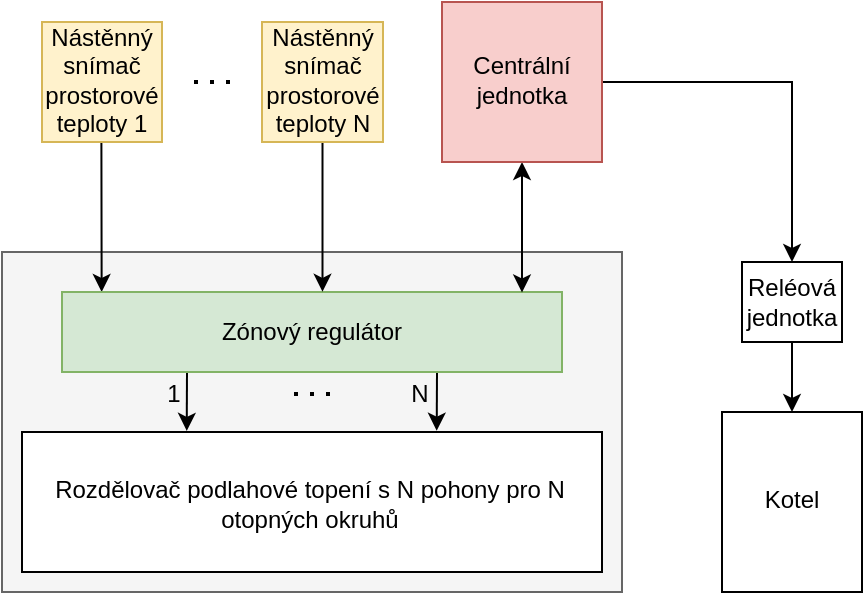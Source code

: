 <mxfile version="14.0.1" type="device"><diagram id="vS5USLvOR-Y21bxuCQjk" name="Page-1"><mxGraphModel dx="539" dy="448" grid="1" gridSize="10" guides="1" tooltips="1" connect="1" arrows="1" fold="1" page="1" pageScale="1" pageWidth="827" pageHeight="1169" math="0" shadow="0"><root><mxCell id="0"/><mxCell id="1" parent="0"/><mxCell id="_C5Zd00E5xDIZQKsXZg1-3" value="" style="rounded=0;whiteSpace=wrap;html=1;strokeColor=#666666;fontColor=#333333;fillColor=#f5f5f5;" parent="1" vertex="1"><mxGeometry x="210" y="315" width="310" height="170" as="geometry"/></mxCell><mxCell id="_C5Zd00E5xDIZQKsXZg1-21" style="edgeStyle=orthogonalEdgeStyle;rounded=0;orthogonalLoop=1;jettySize=auto;html=1;startArrow=none;startFill=0;exitX=0.494;exitY=0.994;exitDx=0;exitDy=0;exitPerimeter=0;" parent="1" source="_C5Zd00E5xDIZQKsXZg1-15" edge="1"><mxGeometry relative="1" as="geometry"><mxPoint x="259.83" y="264" as="sourcePoint"/><mxPoint x="259.83" y="335" as="targetPoint"/><Array as="points"><mxPoint x="260" y="260"/></Array></mxGeometry></mxCell><mxCell id="_C5Zd00E5xDIZQKsXZg1-11" style="edgeStyle=orthogonalEdgeStyle;rounded=0;orthogonalLoop=1;jettySize=auto;html=1;exitX=0.25;exitY=1;exitDx=0;exitDy=0;entryX=0.284;entryY=-0.008;entryDx=0;entryDy=0;entryPerimeter=0;" parent="1" source="_C5Zd00E5xDIZQKsXZg1-1" target="_C5Zd00E5xDIZQKsXZg1-6" edge="1"><mxGeometry relative="1" as="geometry"/></mxCell><mxCell id="_C5Zd00E5xDIZQKsXZg1-12" style="edgeStyle=orthogonalEdgeStyle;rounded=0;orthogonalLoop=1;jettySize=auto;html=1;exitX=0.75;exitY=1;exitDx=0;exitDy=0;entryX=0.715;entryY=-0.009;entryDx=0;entryDy=0;entryPerimeter=0;" parent="1" source="_C5Zd00E5xDIZQKsXZg1-1" target="_C5Zd00E5xDIZQKsXZg1-6" edge="1"><mxGeometry relative="1" as="geometry"/></mxCell><mxCell id="_C5Zd00E5xDIZQKsXZg1-1" value="" style="rounded=0;whiteSpace=wrap;html=1;fillColor=#d5e8d4;strokeColor=#82b366;" parent="1" vertex="1"><mxGeometry x="240" y="335" width="250" height="40" as="geometry"/></mxCell><mxCell id="_C5Zd00E5xDIZQKsXZg1-20" style="edgeStyle=orthogonalEdgeStyle;rounded=0;orthogonalLoop=1;jettySize=auto;html=1;entryX=0.92;entryY=0.006;entryDx=0;entryDy=0;entryPerimeter=0;startArrow=classic;startFill=1;" parent="1" source="_C5Zd00E5xDIZQKsXZg1-2" target="_C5Zd00E5xDIZQKsXZg1-1" edge="1"><mxGeometry relative="1" as="geometry"><Array as="points"/></mxGeometry></mxCell><mxCell id="_C5Zd00E5xDIZQKsXZg1-30" style="edgeStyle=orthogonalEdgeStyle;rounded=0;orthogonalLoop=1;jettySize=auto;html=1;startArrow=none;startFill=0;" parent="1" source="_C5Zd00E5xDIZQKsXZg1-2" target="_C5Zd00E5xDIZQKsXZg1-26" edge="1"><mxGeometry relative="1" as="geometry"/></mxCell><mxCell id="_C5Zd00E5xDIZQKsXZg1-2" value="" style="rounded=0;whiteSpace=wrap;html=1;fillColor=#f8cecc;strokeColor=#b85450;" parent="1" vertex="1"><mxGeometry x="430" y="190" width="80" height="80" as="geometry"/></mxCell><mxCell id="_C5Zd00E5xDIZQKsXZg1-4" value="" style="rounded=0;whiteSpace=wrap;html=1;fillColor=#fff2cc;strokeColor=#d6b656;" parent="1" vertex="1"><mxGeometry x="230" y="200" width="60" height="60" as="geometry"/></mxCell><mxCell id="_C5Zd00E5xDIZQKsXZg1-6" value="" style="rounded=0;whiteSpace=wrap;html=1;" parent="1" vertex="1"><mxGeometry x="220" y="405" width="290" height="70" as="geometry"/></mxCell><mxCell id="_C5Zd00E5xDIZQKsXZg1-7" value="Zónový regulátor" style="text;html=1;strokeColor=none;fillColor=none;align=center;verticalAlign=middle;whiteSpace=wrap;rounded=0;" parent="1" vertex="1"><mxGeometry x="300" y="345" width="130" height="20" as="geometry"/></mxCell><mxCell id="_C5Zd00E5xDIZQKsXZg1-8" value="Rozdělovač podlahové topení s N pohony pro N otopných okruhů" style="text;html=1;strokeColor=none;fillColor=none;align=center;verticalAlign=middle;whiteSpace=wrap;rounded=0;" parent="1" vertex="1"><mxGeometry x="234" y="406" width="260" height="70" as="geometry"/></mxCell><mxCell id="_C5Zd00E5xDIZQKsXZg1-13" value="1" style="text;html=1;strokeColor=none;fillColor=none;align=center;verticalAlign=middle;whiteSpace=wrap;rounded=0;" parent="1" vertex="1"><mxGeometry x="276" y="376" width="40" height="20" as="geometry"/></mxCell><mxCell id="_C5Zd00E5xDIZQKsXZg1-14" value="N" style="text;html=1;strokeColor=none;fillColor=none;align=center;verticalAlign=middle;whiteSpace=wrap;rounded=0;" parent="1" vertex="1"><mxGeometry x="399" y="376" width="40" height="20" as="geometry"/></mxCell><mxCell id="_C5Zd00E5xDIZQKsXZg1-15" value="Nástěnný snímač&lt;br&gt;prostorové teploty 1" style="text;html=1;strokeColor=none;fillColor=none;align=center;verticalAlign=middle;whiteSpace=wrap;rounded=0;" parent="1" vertex="1"><mxGeometry x="235" y="199" width="50" height="60" as="geometry"/></mxCell><mxCell id="_C5Zd00E5xDIZQKsXZg1-22" style="edgeStyle=orthogonalEdgeStyle;rounded=0;orthogonalLoop=1;jettySize=auto;html=1;startArrow=none;startFill=0;entryX=0.521;entryY=-0.003;entryDx=0;entryDy=0;entryPerimeter=0;" parent="1" source="_C5Zd00E5xDIZQKsXZg1-16" target="_C5Zd00E5xDIZQKsXZg1-1" edge="1"><mxGeometry relative="1" as="geometry"><mxPoint x="370" y="334" as="targetPoint"/><Array as="points"><mxPoint x="370" y="299"/><mxPoint x="370" y="299"/></Array></mxGeometry></mxCell><mxCell id="_C5Zd00E5xDIZQKsXZg1-16" value="" style="rounded=0;whiteSpace=wrap;html=1;fillColor=#fff2cc;strokeColor=#d6b656;" parent="1" vertex="1"><mxGeometry x="340" y="200" width="60.5" height="60" as="geometry"/></mxCell><mxCell id="_C5Zd00E5xDIZQKsXZg1-17" value="Nástěnný snímač&lt;br&gt;prostorové teploty N" style="text;html=1;strokeColor=none;fillColor=none;align=center;verticalAlign=middle;whiteSpace=wrap;rounded=0;" parent="1" vertex="1"><mxGeometry x="343" y="199" width="55.25" height="60" as="geometry"/></mxCell><mxCell id="_C5Zd00E5xDIZQKsXZg1-19" value="Centrální jednotka" style="text;html=1;strokeColor=none;fillColor=none;align=center;verticalAlign=middle;whiteSpace=wrap;rounded=0;" parent="1" vertex="1"><mxGeometry x="450" y="219" width="40" height="20" as="geometry"/></mxCell><mxCell id="_C5Zd00E5xDIZQKsXZg1-24" value="" style="endArrow=none;dashed=1;html=1;dashPattern=1 3;strokeWidth=2;" parent="1" edge="1"><mxGeometry width="50" height="50" relative="1" as="geometry"><mxPoint x="306" y="230" as="sourcePoint"/><mxPoint x="326" y="230" as="targetPoint"/></mxGeometry></mxCell><mxCell id="_C5Zd00E5xDIZQKsXZg1-25" value="" style="endArrow=none;dashed=1;html=1;dashPattern=1 3;strokeWidth=2;" parent="1" edge="1"><mxGeometry width="50" height="50" relative="1" as="geometry"><mxPoint x="356" y="385.95" as="sourcePoint"/><mxPoint x="376" y="385.95" as="targetPoint"/></mxGeometry></mxCell><mxCell id="_C5Zd00E5xDIZQKsXZg1-31" style="edgeStyle=orthogonalEdgeStyle;rounded=0;orthogonalLoop=1;jettySize=auto;html=1;startArrow=none;startFill=0;" parent="1" source="_C5Zd00E5xDIZQKsXZg1-26" target="_C5Zd00E5xDIZQKsXZg1-28" edge="1"><mxGeometry relative="1" as="geometry"/></mxCell><mxCell id="_C5Zd00E5xDIZQKsXZg1-26" value="" style="rounded=0;whiteSpace=wrap;html=1;strokeWidth=1;fillColor=none;" parent="1" vertex="1"><mxGeometry x="580" y="320" width="50" height="40" as="geometry"/></mxCell><mxCell id="_C5Zd00E5xDIZQKsXZg1-27" value="Reléová jednotka" style="text;html=1;strokeColor=none;fillColor=none;align=center;verticalAlign=middle;whiteSpace=wrap;rounded=0;" parent="1" vertex="1"><mxGeometry x="575" y="330" width="60" height="20" as="geometry"/></mxCell><mxCell id="_C5Zd00E5xDIZQKsXZg1-28" value="" style="rounded=0;whiteSpace=wrap;html=1;strokeWidth=1;fillColor=none;" parent="1" vertex="1"><mxGeometry x="570" y="395" width="70" height="90" as="geometry"/></mxCell><mxCell id="_C5Zd00E5xDIZQKsXZg1-29" value="Kotel" style="text;html=1;strokeColor=none;fillColor=none;align=center;verticalAlign=middle;whiteSpace=wrap;rounded=0;" parent="1" vertex="1"><mxGeometry x="585" y="429" width="40" height="20" as="geometry"/></mxCell></root></mxGraphModel></diagram></mxfile>